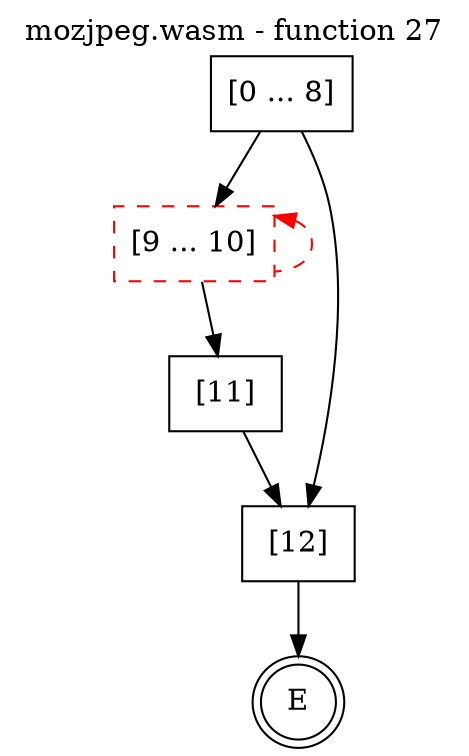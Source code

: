 digraph finite_state_machine {
    label = "mozjpeg.wasm - function 27"
    labelloc =  t
    labelfontsize = 16
    labelfontcolor = black
    labelfontname = "Helvetica"
    node [shape = doublecircle]; E ;
    node [shape = box];
    node [shape=box, color=black, style=solid] 0[label="[0 ... 8]"]
    node [shape=box, color=red, style=dashed] 9[label="[9 ... 10]"]
    node [shape=box, color=black, style=solid] 11[label="[11]"]
    node [shape=box, color=black, style=solid] 12[label="[12]"]
    0 -> 9;
    0 -> 12;
    9 -> 11;
    9 -> 9[style="dashed" color="red" dir=back];
    11 -> 12;
    12 -> E;
}
